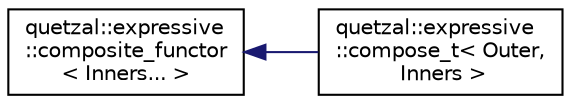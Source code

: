 digraph "Graphical Class Hierarchy"
{
 // LATEX_PDF_SIZE
  edge [fontname="Helvetica",fontsize="10",labelfontname="Helvetica",labelfontsize="10"];
  node [fontname="Helvetica",fontsize="10",shape=record];
  rankdir="LR";
  Node0 [label="quetzal::expressive\l::composite_functor\l\< Inners... \>",height=0.2,width=0.4,color="black", fillcolor="white", style="filled",URL="$structquetzal_1_1expressive_1_1composite__functor.html",tooltip=" "];
  Node0 -> Node1 [dir="back",color="midnightblue",fontsize="10",style="solid",fontname="Helvetica"];
  Node1 [label="quetzal::expressive\l::compose_t\< Outer,\l Inners \>",height=0.2,width=0.4,color="black", fillcolor="white", style="filled",URL="$structquetzal_1_1expressive_1_1compose__t.html",tooltip=" "];
}
